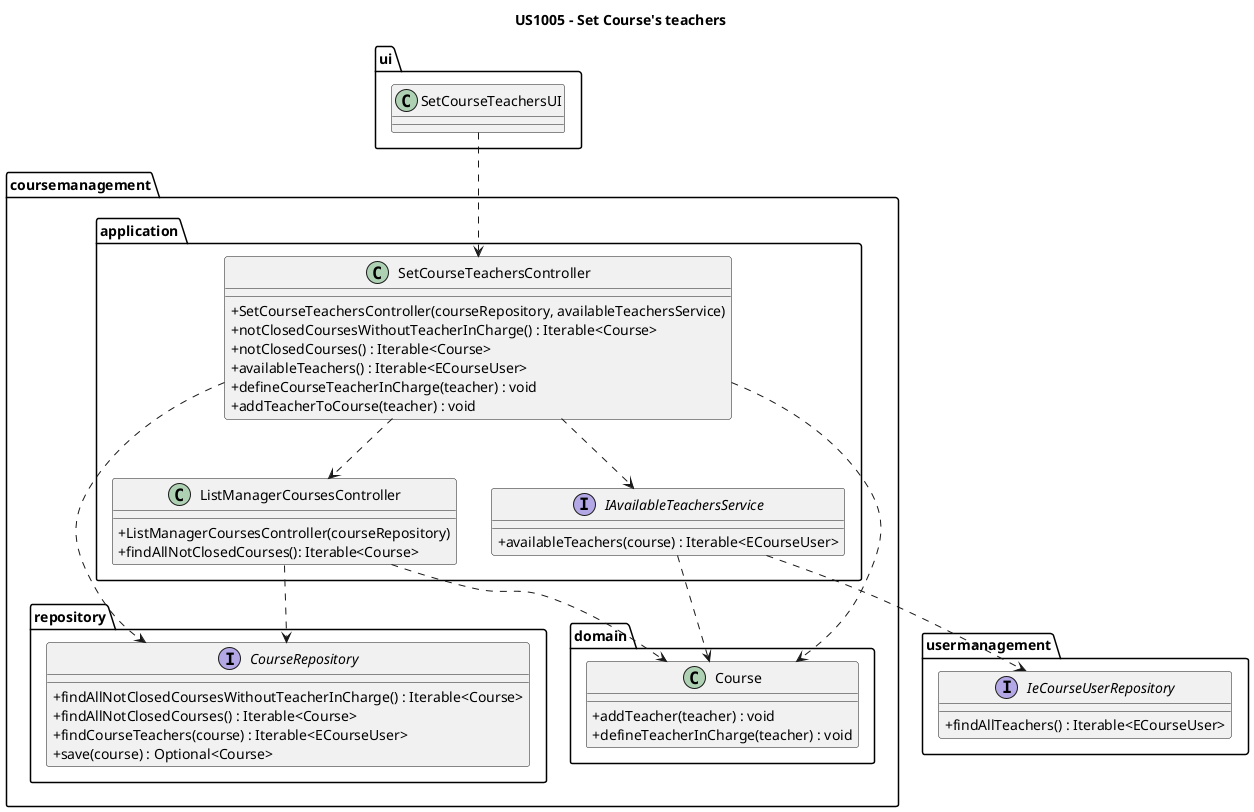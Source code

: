 @startuml
skinparam classAttributeIconSize 0

title US1005 - Set Course's teachers

package usermanagement{
    interface IeCourseUserRepository{
        +findAllTeachers() : Iterable<ECourseUser>
    }
}

package coursemanagement {

    package repository{
        interface CourseRepository{
            +findAllNotClosedCoursesWithoutTeacherInCharge() : Iterable<Course>
            +findAllNotClosedCourses() : Iterable<Course>
            +findCourseTeachers(course) : Iterable<ECourseUser>
            +save(course) : Optional<Course>
        }
    }

    package application {

        class ListManagerCoursesController {
            +ListManagerCoursesController(courseRepository)
            +findAllNotClosedCourses(): Iterable<Course>
        }

        class SetCourseTeachersController {
            +SetCourseTeachersController(courseRepository, availableTeachersService)
            +notClosedCoursesWithoutTeacherInCharge() : Iterable<Course>
            +notClosedCourses() : Iterable<Course>
            +availableTeachers() : Iterable<ECourseUser>
            +defineCourseTeacherInCharge(teacher) : void
            +addTeacherToCourse(teacher) : void
        }

        interface IAvailableTeachersService {
            +availableTeachers(course) : Iterable<ECourseUser>
        }
    }

    ListManagerCoursesController ..> CourseRepository
    SetCourseTeachersController ..> CourseRepository
    IAvailableTeachersService ..> IeCourseUserRepository
    SetCourseTeachersController ..> IAvailableTeachersService
    SetCourseTeachersController ..> ListManagerCoursesController

    package domain {
        class Course {
            +addTeacher(teacher) : void
            +defineTeacherInCharge(teacher) : void
        }
    }

    IAvailableTeachersService ..> Course
    ListManagerCoursesController ..> Course
    SetCourseTeachersController ..> Course


}

package ui {
    class SetCourseTeachersUI {
    }
}

SetCourseTeachersUI ..> SetCourseTeachersController

@enduml